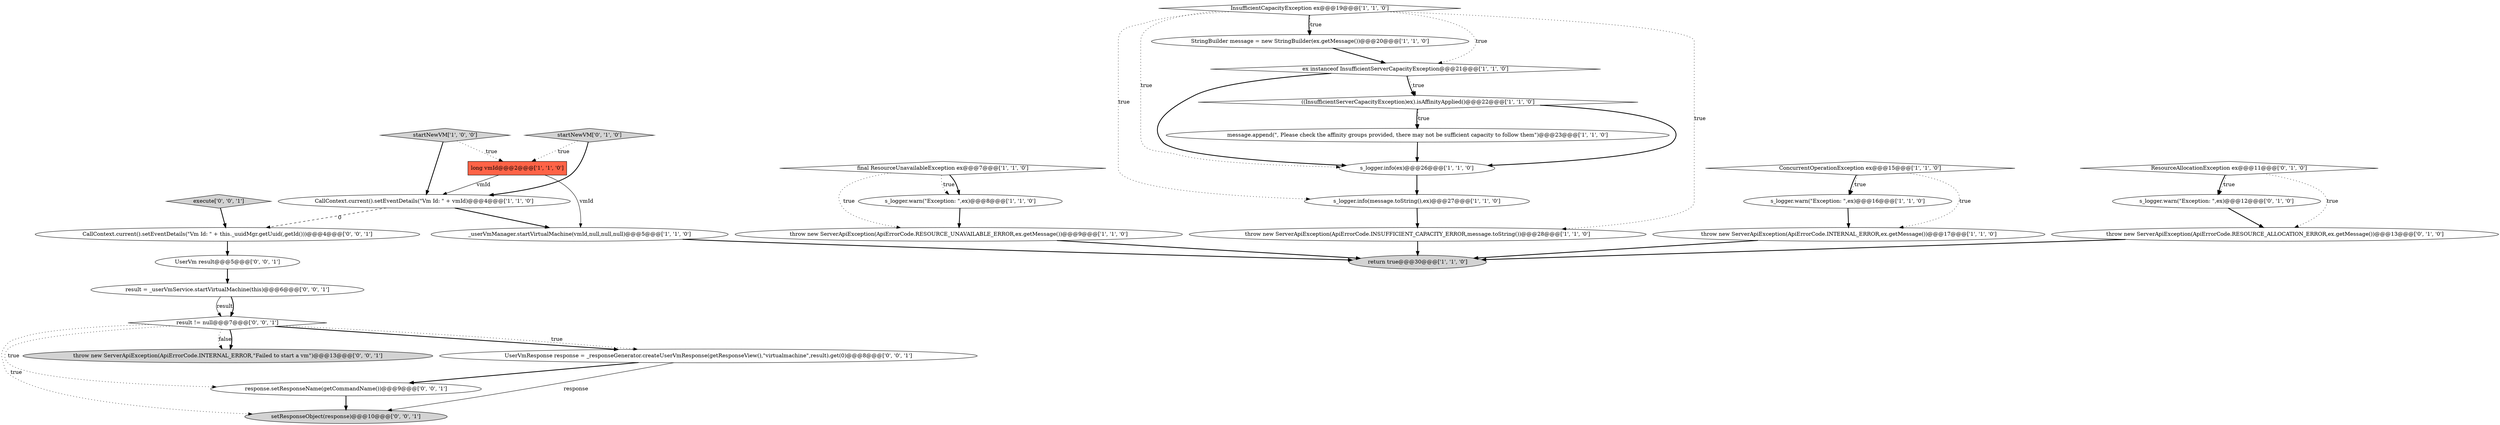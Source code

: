 digraph {
11 [style = filled, label = "ConcurrentOperationException ex@@@15@@@['1', '1', '0']", fillcolor = white, shape = diamond image = "AAA0AAABBB1BBB"];
28 [style = filled, label = "setResponseObject(response)@@@10@@@['0', '0', '1']", fillcolor = lightgray, shape = ellipse image = "AAA0AAABBB3BBB"];
14 [style = filled, label = "throw new ServerApiException(ApiErrorCode.INTERNAL_ERROR,ex.getMessage())@@@17@@@['1', '1', '0']", fillcolor = white, shape = ellipse image = "AAA0AAABBB1BBB"];
19 [style = filled, label = "throw new ServerApiException(ApiErrorCode.RESOURCE_ALLOCATION_ERROR,ex.getMessage())@@@13@@@['0', '1', '0']", fillcolor = white, shape = ellipse image = "AAA1AAABBB2BBB"];
0 [style = filled, label = "s_logger.warn(\"Exception: \",ex)@@@16@@@['1', '1', '0']", fillcolor = white, shape = ellipse image = "AAA0AAABBB1BBB"];
30 [style = filled, label = "response.setResponseName(getCommandName())@@@9@@@['0', '0', '1']", fillcolor = white, shape = ellipse image = "AAA0AAABBB3BBB"];
17 [style = filled, label = "((InsufficientServerCapacityException)ex).isAffinityApplied()@@@22@@@['1', '1', '0']", fillcolor = white, shape = diamond image = "AAA0AAABBB1BBB"];
7 [style = filled, label = "message.append(\", Please check the affinity groups provided, there may not be sufficient capacity to follow them\")@@@23@@@['1', '1', '0']", fillcolor = white, shape = ellipse image = "AAA0AAABBB1BBB"];
6 [style = filled, label = "CallContext.current().setEventDetails(\"Vm Id: \" + vmId)@@@4@@@['1', '1', '0']", fillcolor = white, shape = ellipse image = "AAA0AAABBB1BBB"];
1 [style = filled, label = "s_logger.info(message.toString(),ex)@@@27@@@['1', '1', '0']", fillcolor = white, shape = ellipse image = "AAA0AAABBB1BBB"];
18 [style = filled, label = "startNewVM['1', '0', '0']", fillcolor = lightgray, shape = diamond image = "AAA0AAABBB1BBB"];
4 [style = filled, label = "ex instanceof InsufficientServerCapacityException@@@21@@@['1', '1', '0']", fillcolor = white, shape = diamond image = "AAA0AAABBB1BBB"];
24 [style = filled, label = "result = _userVmService.startVirtualMachine(this)@@@6@@@['0', '0', '1']", fillcolor = white, shape = ellipse image = "AAA0AAABBB3BBB"];
29 [style = filled, label = "UserVm result@@@5@@@['0', '0', '1']", fillcolor = white, shape = ellipse image = "AAA0AAABBB3BBB"];
2 [style = filled, label = "return true@@@30@@@['1', '1', '0']", fillcolor = lightgray, shape = ellipse image = "AAA0AAABBB1BBB"];
27 [style = filled, label = "CallContext.current().setEventDetails(\"Vm Id: \" + this._uuidMgr.getUuid(,getId()))@@@4@@@['0', '0', '1']", fillcolor = white, shape = ellipse image = "AAA0AAABBB3BBB"];
22 [style = filled, label = "s_logger.warn(\"Exception: \",ex)@@@12@@@['0', '1', '0']", fillcolor = white, shape = ellipse image = "AAA1AAABBB2BBB"];
8 [style = filled, label = "_userVmManager.startVirtualMachine(vmId,null,null,null)@@@5@@@['1', '1', '0']", fillcolor = white, shape = ellipse image = "AAA0AAABBB1BBB"];
12 [style = filled, label = "s_logger.info(ex)@@@26@@@['1', '1', '0']", fillcolor = white, shape = ellipse image = "AAA0AAABBB1BBB"];
26 [style = filled, label = "result != null@@@7@@@['0', '0', '1']", fillcolor = white, shape = diamond image = "AAA0AAABBB3BBB"];
25 [style = filled, label = "throw new ServerApiException(ApiErrorCode.INTERNAL_ERROR,\"Failed to start a vm\")@@@13@@@['0', '0', '1']", fillcolor = lightgray, shape = ellipse image = "AAA0AAABBB3BBB"];
9 [style = filled, label = "s_logger.warn(\"Exception: \",ex)@@@8@@@['1', '1', '0']", fillcolor = white, shape = ellipse image = "AAA0AAABBB1BBB"];
10 [style = filled, label = "throw new ServerApiException(ApiErrorCode.RESOURCE_UNAVAILABLE_ERROR,ex.getMessage())@@@9@@@['1', '1', '0']", fillcolor = white, shape = ellipse image = "AAA0AAABBB1BBB"];
16 [style = filled, label = "throw new ServerApiException(ApiErrorCode.INSUFFICIENT_CAPACITY_ERROR,message.toString())@@@28@@@['1', '1', '0']", fillcolor = white, shape = ellipse image = "AAA0AAABBB1BBB"];
31 [style = filled, label = "UserVmResponse response = _responseGenerator.createUserVmResponse(getResponseView(),\"virtualmachine\",result).get(0)@@@8@@@['0', '0', '1']", fillcolor = white, shape = ellipse image = "AAA0AAABBB3BBB"];
13 [style = filled, label = "final ResourceUnavailableException ex@@@7@@@['1', '1', '0']", fillcolor = white, shape = diamond image = "AAA0AAABBB1BBB"];
21 [style = filled, label = "startNewVM['0', '1', '0']", fillcolor = lightgray, shape = diamond image = "AAA0AAABBB2BBB"];
23 [style = filled, label = "execute['0', '0', '1']", fillcolor = lightgray, shape = diamond image = "AAA0AAABBB3BBB"];
20 [style = filled, label = "ResourceAllocationException ex@@@11@@@['0', '1', '0']", fillcolor = white, shape = diamond image = "AAA1AAABBB2BBB"];
5 [style = filled, label = "long vmId@@@2@@@['1', '1', '0']", fillcolor = tomato, shape = box image = "AAA0AAABBB1BBB"];
3 [style = filled, label = "StringBuilder message = new StringBuilder(ex.getMessage())@@@20@@@['1', '1', '0']", fillcolor = white, shape = ellipse image = "AAA0AAABBB1BBB"];
15 [style = filled, label = "InsufficientCapacityException ex@@@19@@@['1', '1', '0']", fillcolor = white, shape = diamond image = "AAA0AAABBB1BBB"];
22->19 [style = bold, label=""];
10->2 [style = bold, label=""];
5->6 [style = solid, label="vmId"];
26->28 [style = dotted, label="true"];
17->7 [style = dotted, label="true"];
18->5 [style = dotted, label="true"];
15->1 [style = dotted, label="true"];
11->0 [style = bold, label=""];
26->31 [style = bold, label=""];
20->22 [style = bold, label=""];
26->25 [style = dotted, label="false"];
12->1 [style = bold, label=""];
13->10 [style = dotted, label="true"];
17->12 [style = bold, label=""];
4->17 [style = bold, label=""];
11->0 [style = dotted, label="true"];
4->17 [style = dotted, label="true"];
5->8 [style = solid, label="vmId"];
13->9 [style = dotted, label="true"];
26->30 [style = dotted, label="true"];
31->28 [style = solid, label="response"];
6->8 [style = bold, label=""];
24->26 [style = solid, label="result"];
21->5 [style = dotted, label="true"];
15->4 [style = dotted, label="true"];
27->29 [style = bold, label=""];
16->2 [style = bold, label=""];
26->25 [style = bold, label=""];
8->2 [style = bold, label=""];
7->12 [style = bold, label=""];
11->14 [style = dotted, label="true"];
20->22 [style = dotted, label="true"];
4->12 [style = bold, label=""];
15->3 [style = bold, label=""];
14->2 [style = bold, label=""];
30->28 [style = bold, label=""];
15->16 [style = dotted, label="true"];
31->30 [style = bold, label=""];
19->2 [style = bold, label=""];
13->9 [style = bold, label=""];
29->24 [style = bold, label=""];
20->19 [style = dotted, label="true"];
17->7 [style = bold, label=""];
6->27 [style = dashed, label="0"];
0->14 [style = bold, label=""];
1->16 [style = bold, label=""];
21->6 [style = bold, label=""];
24->26 [style = bold, label=""];
3->4 [style = bold, label=""];
18->6 [style = bold, label=""];
26->31 [style = dotted, label="true"];
15->12 [style = dotted, label="true"];
9->10 [style = bold, label=""];
23->27 [style = bold, label=""];
15->3 [style = dotted, label="true"];
}
